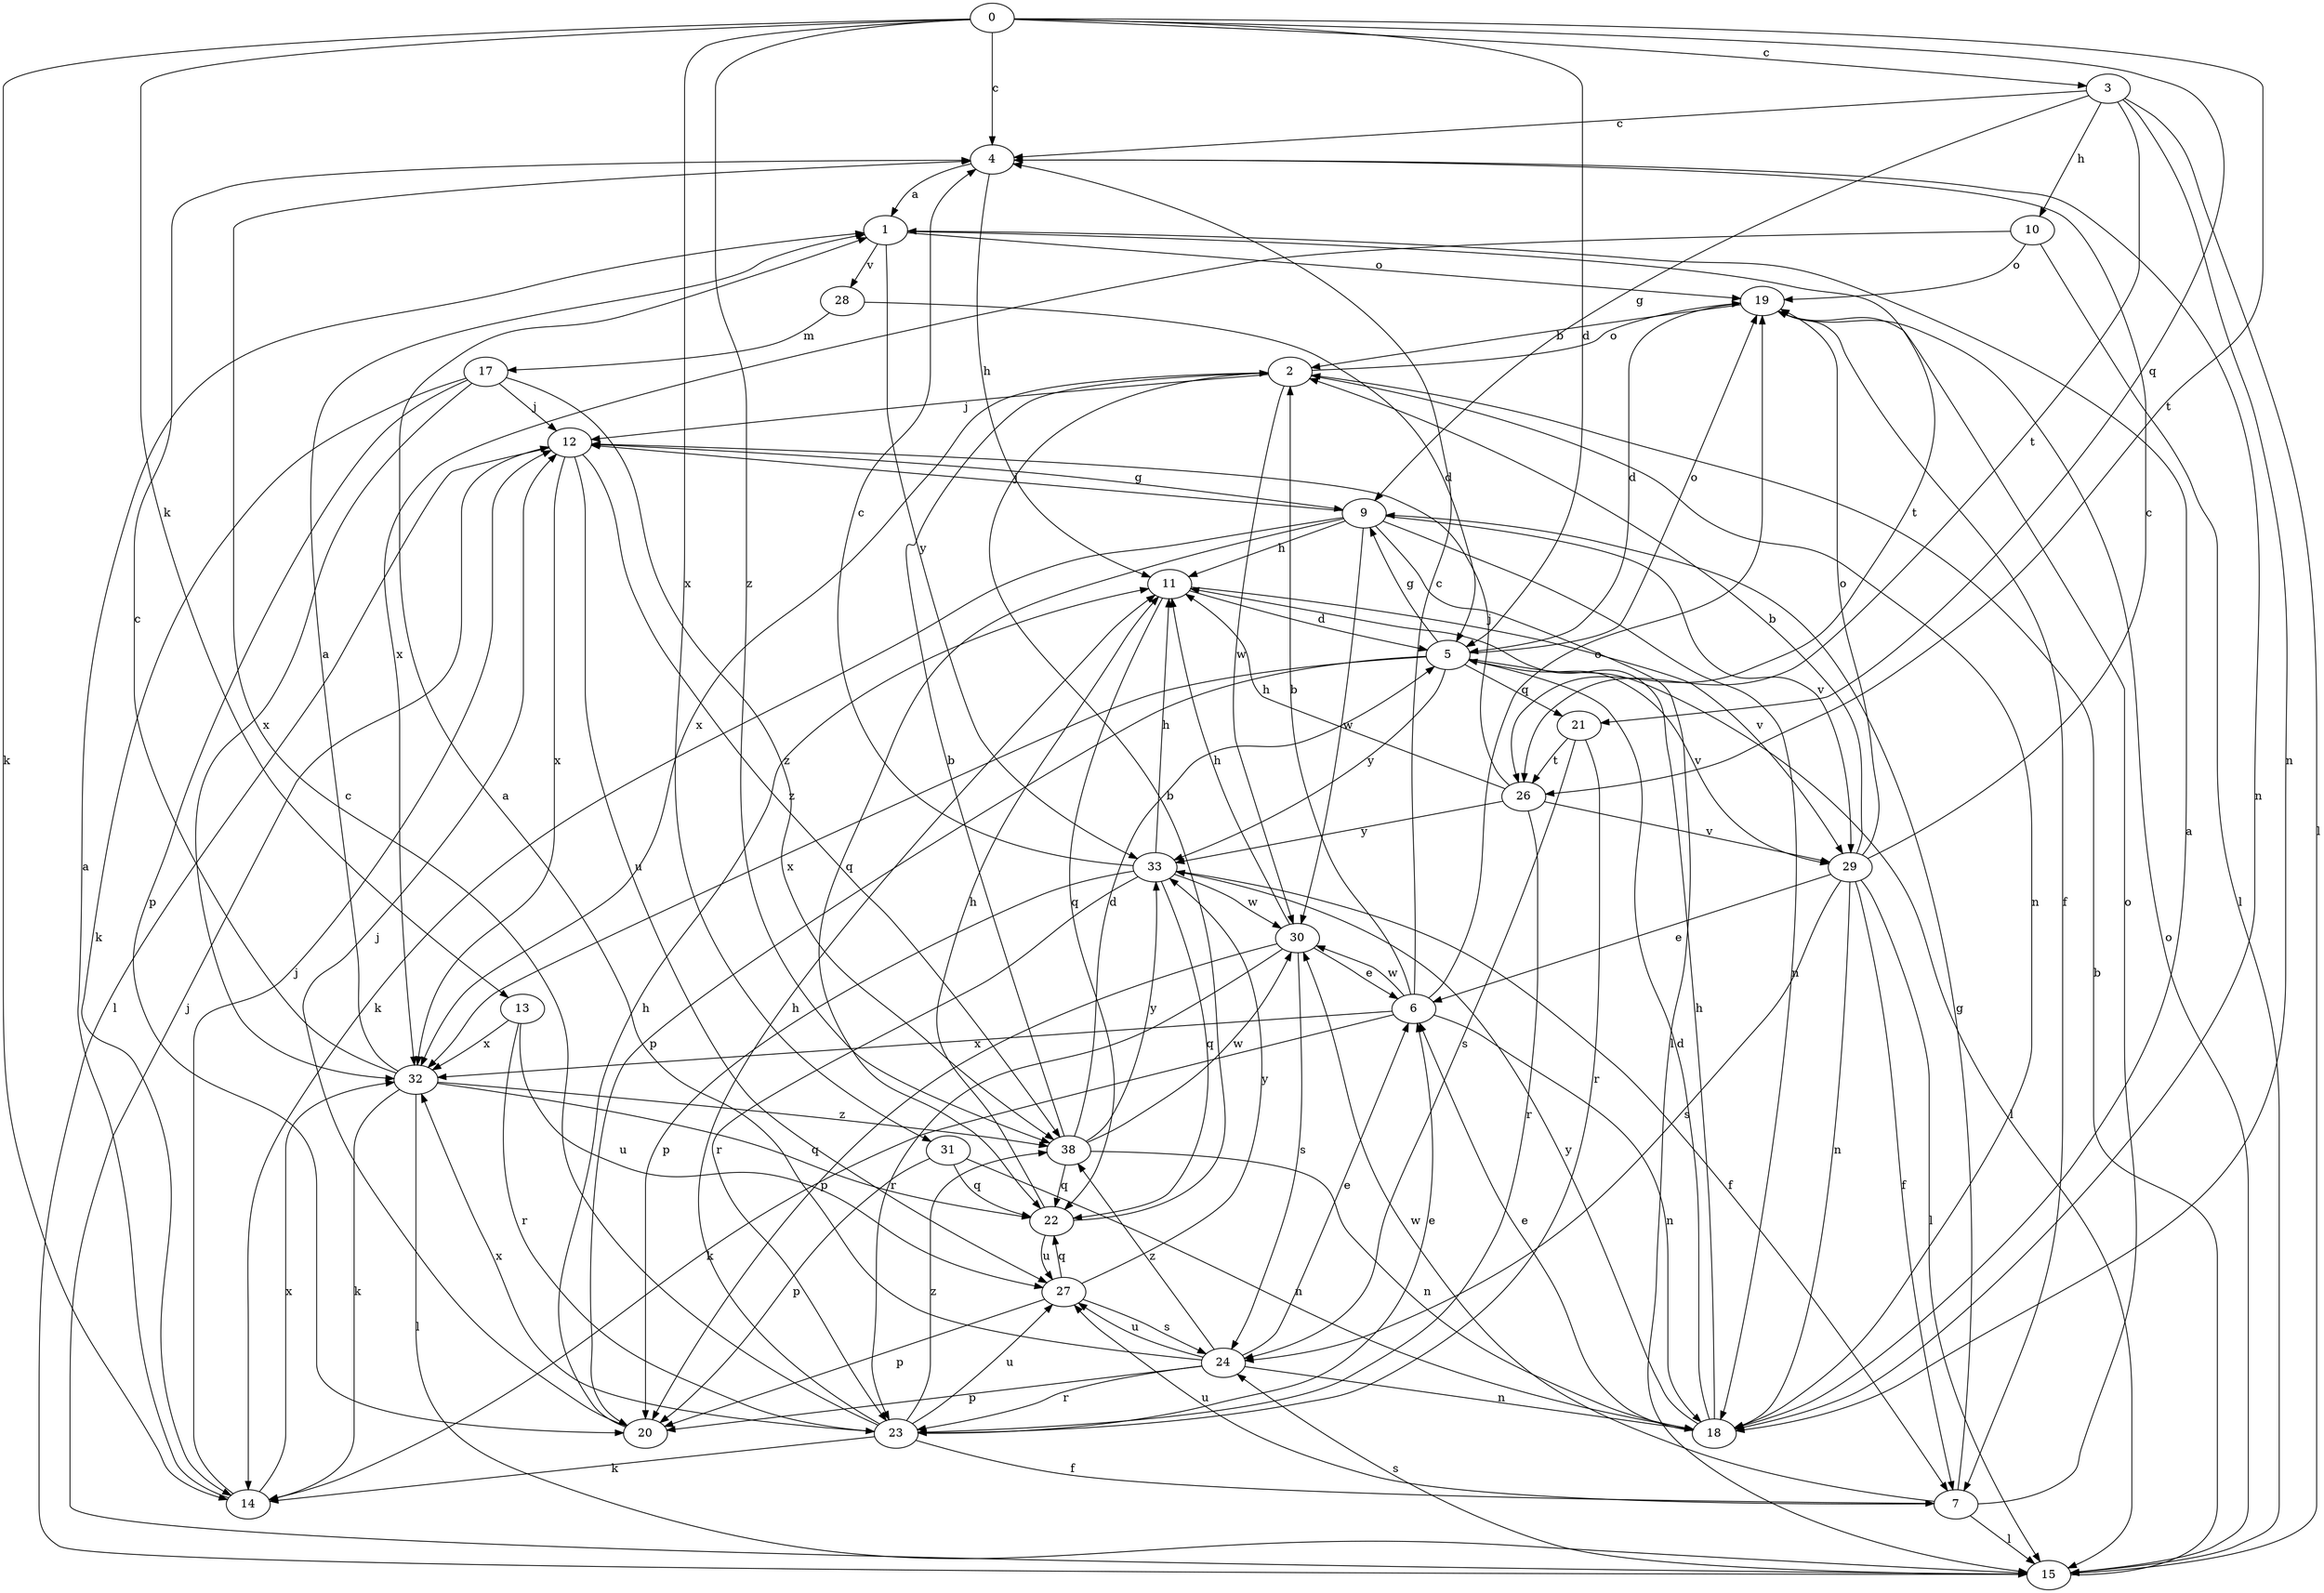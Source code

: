 strict digraph  {
0;
1;
2;
3;
4;
5;
6;
7;
9;
10;
11;
12;
13;
14;
15;
17;
18;
19;
20;
21;
22;
23;
24;
26;
27;
28;
29;
30;
31;
32;
33;
38;
0 -> 3  [label=c];
0 -> 4  [label=c];
0 -> 5  [label=d];
0 -> 13  [label=k];
0 -> 14  [label=k];
0 -> 21  [label=q];
0 -> 26  [label=t];
0 -> 31  [label=x];
0 -> 38  [label=z];
1 -> 19  [label=o];
1 -> 26  [label=t];
1 -> 28  [label=v];
1 -> 33  [label=y];
2 -> 12  [label=j];
2 -> 18  [label=n];
2 -> 19  [label=o];
2 -> 30  [label=w];
2 -> 32  [label=x];
3 -> 4  [label=c];
3 -> 9  [label=g];
3 -> 10  [label=h];
3 -> 15  [label=l];
3 -> 18  [label=n];
3 -> 26  [label=t];
4 -> 1  [label=a];
4 -> 11  [label=h];
4 -> 18  [label=n];
5 -> 9  [label=g];
5 -> 15  [label=l];
5 -> 19  [label=o];
5 -> 20  [label=p];
5 -> 21  [label=q];
5 -> 29  [label=v];
5 -> 32  [label=x];
5 -> 33  [label=y];
6 -> 2  [label=b];
6 -> 4  [label=c];
6 -> 14  [label=k];
6 -> 18  [label=n];
6 -> 19  [label=o];
6 -> 30  [label=w];
6 -> 32  [label=x];
7 -> 9  [label=g];
7 -> 15  [label=l];
7 -> 19  [label=o];
7 -> 27  [label=u];
7 -> 30  [label=w];
9 -> 11  [label=h];
9 -> 12  [label=j];
9 -> 14  [label=k];
9 -> 15  [label=l];
9 -> 18  [label=n];
9 -> 22  [label=q];
9 -> 29  [label=v];
9 -> 30  [label=w];
10 -> 15  [label=l];
10 -> 19  [label=o];
10 -> 32  [label=x];
11 -> 5  [label=d];
11 -> 22  [label=q];
11 -> 29  [label=v];
12 -> 9  [label=g];
12 -> 15  [label=l];
12 -> 27  [label=u];
12 -> 32  [label=x];
12 -> 38  [label=z];
13 -> 23  [label=r];
13 -> 27  [label=u];
13 -> 32  [label=x];
14 -> 1  [label=a];
14 -> 12  [label=j];
14 -> 32  [label=x];
15 -> 2  [label=b];
15 -> 12  [label=j];
15 -> 19  [label=o];
15 -> 24  [label=s];
17 -> 12  [label=j];
17 -> 14  [label=k];
17 -> 20  [label=p];
17 -> 32  [label=x];
17 -> 38  [label=z];
18 -> 1  [label=a];
18 -> 5  [label=d];
18 -> 6  [label=e];
18 -> 11  [label=h];
18 -> 33  [label=y];
19 -> 2  [label=b];
19 -> 5  [label=d];
19 -> 7  [label=f];
20 -> 11  [label=h];
20 -> 12  [label=j];
21 -> 23  [label=r];
21 -> 24  [label=s];
21 -> 26  [label=t];
22 -> 2  [label=b];
22 -> 11  [label=h];
22 -> 27  [label=u];
23 -> 4  [label=c];
23 -> 6  [label=e];
23 -> 7  [label=f];
23 -> 11  [label=h];
23 -> 14  [label=k];
23 -> 27  [label=u];
23 -> 32  [label=x];
23 -> 38  [label=z];
24 -> 1  [label=a];
24 -> 6  [label=e];
24 -> 18  [label=n];
24 -> 20  [label=p];
24 -> 23  [label=r];
24 -> 27  [label=u];
24 -> 38  [label=z];
26 -> 11  [label=h];
26 -> 12  [label=j];
26 -> 23  [label=r];
26 -> 29  [label=v];
26 -> 33  [label=y];
27 -> 20  [label=p];
27 -> 22  [label=q];
27 -> 24  [label=s];
27 -> 33  [label=y];
28 -> 5  [label=d];
28 -> 17  [label=m];
29 -> 2  [label=b];
29 -> 4  [label=c];
29 -> 6  [label=e];
29 -> 7  [label=f];
29 -> 15  [label=l];
29 -> 18  [label=n];
29 -> 19  [label=o];
29 -> 24  [label=s];
30 -> 6  [label=e];
30 -> 11  [label=h];
30 -> 20  [label=p];
30 -> 23  [label=r];
30 -> 24  [label=s];
31 -> 18  [label=n];
31 -> 20  [label=p];
31 -> 22  [label=q];
32 -> 1  [label=a];
32 -> 4  [label=c];
32 -> 14  [label=k];
32 -> 15  [label=l];
32 -> 22  [label=q];
32 -> 38  [label=z];
33 -> 4  [label=c];
33 -> 7  [label=f];
33 -> 11  [label=h];
33 -> 20  [label=p];
33 -> 22  [label=q];
33 -> 23  [label=r];
33 -> 30  [label=w];
38 -> 2  [label=b];
38 -> 5  [label=d];
38 -> 18  [label=n];
38 -> 22  [label=q];
38 -> 30  [label=w];
38 -> 33  [label=y];
}
